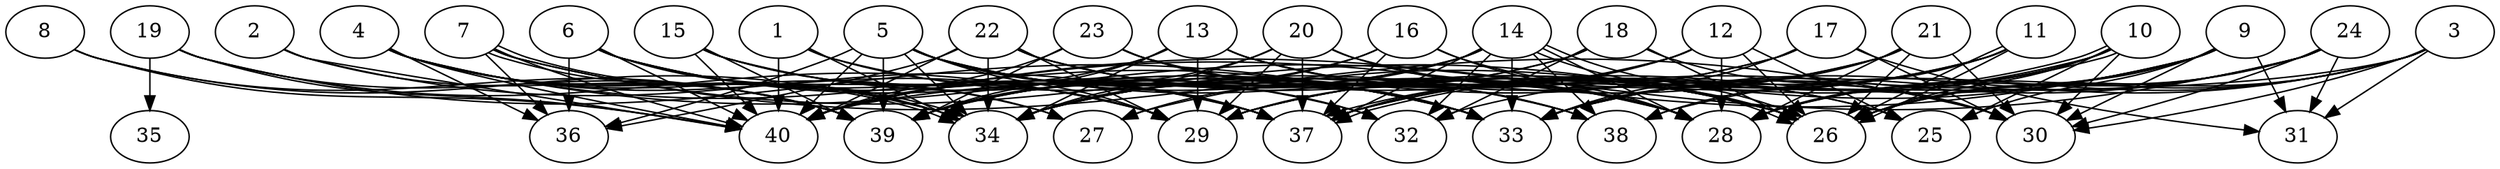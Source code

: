 // DAG automatically generated by daggen at Thu Oct  3 14:06:49 2019
// ./daggen --dot -n 40 --ccr 0.5 --fat 0.9 --regular 0.9 --density 0.7 --mindata 5242880 --maxdata 52428800 
digraph G {
  1 [size="79091712", alpha="0.09", expect_size="39545856"] 
  1 -> 34 [size ="39545856"]
  1 -> 37 [size ="39545856"]
  1 -> 38 [size ="39545856"]
  1 -> 40 [size ="39545856"]
  2 [size="29646848", alpha="0.19", expect_size="14823424"] 
  2 -> 37 [size ="14823424"]
  2 -> 39 [size ="14823424"]
  2 -> 40 [size ="14823424"]
  3 [size="31944704", alpha="0.07", expect_size="15972352"] 
  3 -> 26 [size ="15972352"]
  3 -> 28 [size ="15972352"]
  3 -> 30 [size ="15972352"]
  3 -> 31 [size ="15972352"]
  3 -> 33 [size ="15972352"]
  3 -> 38 [size ="15972352"]
  3 -> 40 [size ="15972352"]
  4 [size="22130688", alpha="0.07", expect_size="11065344"] 
  4 -> 27 [size ="11065344"]
  4 -> 28 [size ="11065344"]
  4 -> 29 [size ="11065344"]
  4 -> 33 [size ="11065344"]
  4 -> 34 [size ="11065344"]
  4 -> 36 [size ="11065344"]
  4 -> 39 [size ="11065344"]
  4 -> 40 [size ="11065344"]
  5 [size="24066048", alpha="0.14", expect_size="12033024"] 
  5 -> 26 [size ="12033024"]
  5 -> 28 [size ="12033024"]
  5 -> 29 [size ="12033024"]
  5 -> 32 [size ="12033024"]
  5 -> 33 [size ="12033024"]
  5 -> 34 [size ="12033024"]
  5 -> 36 [size ="12033024"]
  5 -> 37 [size ="12033024"]
  5 -> 39 [size ="12033024"]
  5 -> 40 [size ="12033024"]
  6 [size="97572864", alpha="0.12", expect_size="48786432"] 
  6 -> 27 [size ="48786432"]
  6 -> 32 [size ="48786432"]
  6 -> 33 [size ="48786432"]
  6 -> 34 [size ="48786432"]
  6 -> 36 [size ="48786432"]
  6 -> 37 [size ="48786432"]
  6 -> 40 [size ="48786432"]
  7 [size="103028736", alpha="0.14", expect_size="51514368"] 
  7 -> 26 [size ="51514368"]
  7 -> 30 [size ="51514368"]
  7 -> 34 [size ="51514368"]
  7 -> 34 [size ="51514368"]
  7 -> 36 [size ="51514368"]
  7 -> 40 [size ="51514368"]
  8 [size="21405696", alpha="0.17", expect_size="10702848"] 
  8 -> 34 [size ="10702848"]
  8 -> 39 [size ="10702848"]
  8 -> 40 [size ="10702848"]
  9 [size="80574464", alpha="0.16", expect_size="40287232"] 
  9 -> 25 [size ="40287232"]
  9 -> 26 [size ="40287232"]
  9 -> 27 [size ="40287232"]
  9 -> 30 [size ="40287232"]
  9 -> 31 [size ="40287232"]
  9 -> 33 [size ="40287232"]
  9 -> 37 [size ="40287232"]
  9 -> 40 [size ="40287232"]
  10 [size="22157312", alpha="0.17", expect_size="11078656"] 
  10 -> 25 [size ="11078656"]
  10 -> 26 [size ="11078656"]
  10 -> 28 [size ="11078656"]
  10 -> 29 [size ="11078656"]
  10 -> 30 [size ="11078656"]
  10 -> 37 [size ="11078656"]
  10 -> 37 [size ="11078656"]
  11 [size="87863296", alpha="0.07", expect_size="43931648"] 
  11 -> 26 [size ="43931648"]
  11 -> 26 [size ="43931648"]
  11 -> 29 [size ="43931648"]
  11 -> 33 [size ="43931648"]
  11 -> 37 [size ="43931648"]
  11 -> 38 [size ="43931648"]
  12 [size="36354048", alpha="0.07", expect_size="18177024"] 
  12 -> 25 [size ="18177024"]
  12 -> 26 [size ="18177024"]
  12 -> 28 [size ="18177024"]
  12 -> 29 [size ="18177024"]
  12 -> 34 [size ="18177024"]
  12 -> 37 [size ="18177024"]
  13 [size="32595968", alpha="0.19", expect_size="16297984"] 
  13 -> 25 [size ="16297984"]
  13 -> 26 [size ="16297984"]
  13 -> 28 [size ="16297984"]
  13 -> 29 [size ="16297984"]
  13 -> 34 [size ="16297984"]
  13 -> 39 [size ="16297984"]
  13 -> 40 [size ="16297984"]
  14 [size="65513472", alpha="0.12", expect_size="32756736"] 
  14 -> 26 [size ="32756736"]
  14 -> 26 [size ="32756736"]
  14 -> 27 [size ="32756736"]
  14 -> 28 [size ="32756736"]
  14 -> 32 [size ="32756736"]
  14 -> 33 [size ="32756736"]
  14 -> 37 [size ="32756736"]
  14 -> 38 [size ="32756736"]
  14 -> 39 [size ="32756736"]
  14 -> 40 [size ="32756736"]
  15 [size="99715072", alpha="0.15", expect_size="49857536"] 
  15 -> 29 [size ="49857536"]
  15 -> 33 [size ="49857536"]
  15 -> 37 [size ="49857536"]
  15 -> 39 [size ="49857536"]
  15 -> 40 [size ="49857536"]
  16 [size="71989248", alpha="0.06", expect_size="35994624"] 
  16 -> 26 [size ="35994624"]
  16 -> 28 [size ="35994624"]
  16 -> 34 [size ="35994624"]
  16 -> 37 [size ="35994624"]
  16 -> 39 [size ="35994624"]
  17 [size="35680256", alpha="0.11", expect_size="17840128"] 
  17 -> 30 [size ="17840128"]
  17 -> 31 [size ="17840128"]
  17 -> 33 [size ="17840128"]
  17 -> 34 [size ="17840128"]
  17 -> 39 [size ="17840128"]
  18 [size="101455872", alpha="0.12", expect_size="50727936"] 
  18 -> 26 [size ="50727936"]
  18 -> 30 [size ="50727936"]
  18 -> 32 [size ="50727936"]
  18 -> 34 [size ="50727936"]
  18 -> 39 [size ="50727936"]
  19 [size="87414784", alpha="0.02", expect_size="43707392"] 
  19 -> 29 [size ="43707392"]
  19 -> 33 [size ="43707392"]
  19 -> 35 [size ="43707392"]
  19 -> 39 [size ="43707392"]
  19 -> 40 [size ="43707392"]
  20 [size="68147200", alpha="0.14", expect_size="34073600"] 
  20 -> 28 [size ="34073600"]
  20 -> 29 [size ="34073600"]
  20 -> 30 [size ="34073600"]
  20 -> 34 [size ="34073600"]
  20 -> 37 [size ="34073600"]
  20 -> 39 [size ="34073600"]
  21 [size="52424704", alpha="0.01", expect_size="26212352"] 
  21 -> 26 [size ="26212352"]
  21 -> 28 [size ="26212352"]
  21 -> 29 [size ="26212352"]
  21 -> 30 [size ="26212352"]
  21 -> 33 [size ="26212352"]
  21 -> 34 [size ="26212352"]
  22 [size="83855360", alpha="0.12", expect_size="41927680"] 
  22 -> 26 [size ="41927680"]
  22 -> 28 [size ="41927680"]
  22 -> 29 [size ="41927680"]
  22 -> 34 [size ="41927680"]
  22 -> 36 [size ="41927680"]
  22 -> 38 [size ="41927680"]
  22 -> 40 [size ="41927680"]
  23 [size="24555520", alpha="0.07", expect_size="12277760"] 
  23 -> 25 [size ="12277760"]
  23 -> 33 [size ="12277760"]
  23 -> 38 [size ="12277760"]
  23 -> 39 [size ="12277760"]
  23 -> 40 [size ="12277760"]
  24 [size="18917376", alpha="0.04", expect_size="9458688"] 
  24 -> 26 [size ="9458688"]
  24 -> 28 [size ="9458688"]
  24 -> 30 [size ="9458688"]
  24 -> 31 [size ="9458688"]
  24 -> 32 [size ="9458688"]
  24 -> 33 [size ="9458688"]
  24 -> 40 [size ="9458688"]
  25 [size="75218944", alpha="0.05", expect_size="37609472"] 
  26 [size="50817024", alpha="0.04", expect_size="25408512"] 
  27 [size="81317888", alpha="0.02", expect_size="40658944"] 
  28 [size="37797888", alpha="0.03", expect_size="18898944"] 
  29 [size="92620800", alpha="0.19", expect_size="46310400"] 
  30 [size="104185856", alpha="0.17", expect_size="52092928"] 
  31 [size="77912064", alpha="0.12", expect_size="38956032"] 
  32 [size="82405376", alpha="0.12", expect_size="41202688"] 
  33 [size="42455040", alpha="0.16", expect_size="21227520"] 
  34 [size="73891840", alpha="0.13", expect_size="36945920"] 
  35 [size="93992960", alpha="0.08", expect_size="46996480"] 
  36 [size="21966848", alpha="0.16", expect_size="10983424"] 
  37 [size="39274496", alpha="0.10", expect_size="19637248"] 
  38 [size="49717248", alpha="0.03", expect_size="24858624"] 
  39 [size="64210944", alpha="0.12", expect_size="32105472"] 
  40 [size="58476544", alpha="0.14", expect_size="29238272"] 
}
